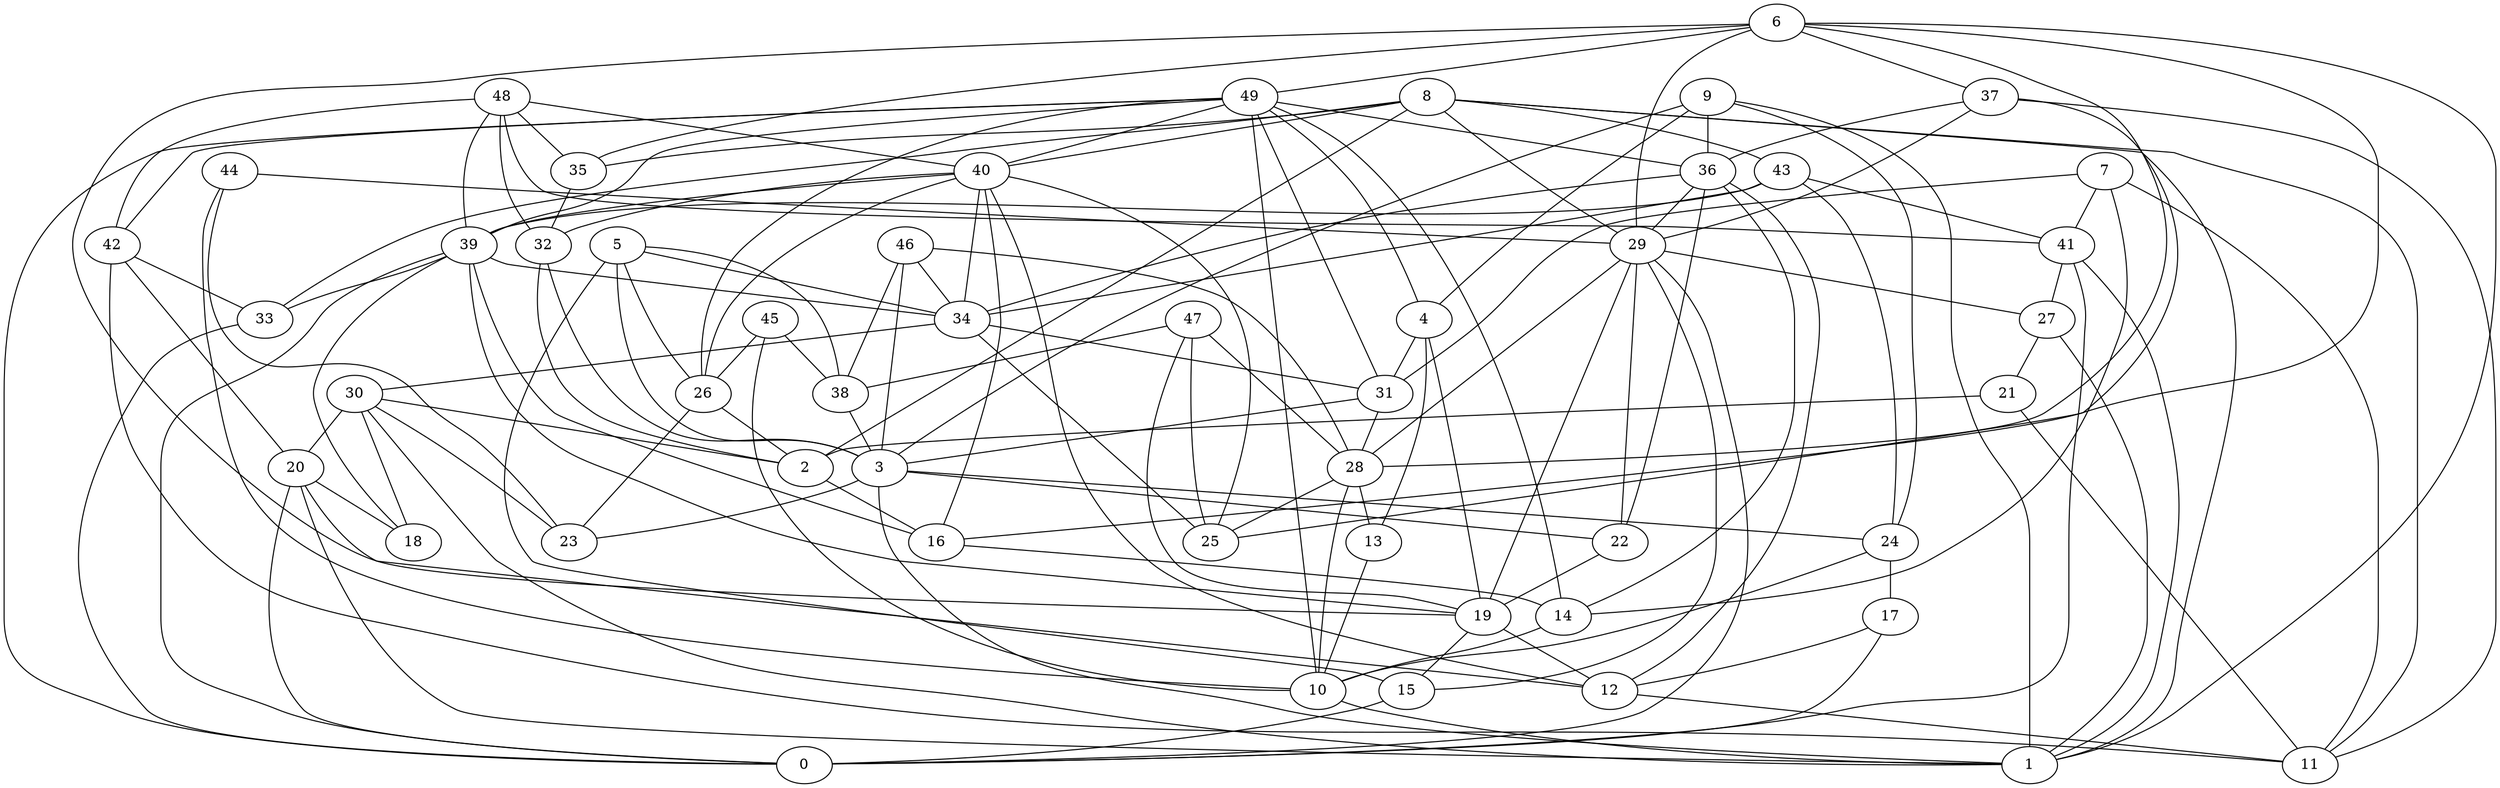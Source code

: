 digraph GG_graph {

subgraph G_graph {
edge [color = black]
"35" -> "32" [dir = none]
"27" -> "21" [dir = none]
"27" -> "1" [dir = none]
"22" -> "19" [dir = none]
"21" -> "11" [dir = none]
"21" -> "2" [dir = none]
"19" -> "12" [dir = none]
"19" -> "15" [dir = none]
"44" -> "23" [dir = none]
"44" -> "10" [dir = none]
"44" -> "29" [dir = none]
"12" -> "11" [dir = none]
"32" -> "2" [dir = none]
"32" -> "3" [dir = none]
"26" -> "2" [dir = none]
"26" -> "23" [dir = none]
"15" -> "0" [dir = none]
"5" -> "38" [dir = none]
"5" -> "3" [dir = none]
"5" -> "34" [dir = none]
"5" -> "26" [dir = none]
"5" -> "15" [dir = none]
"46" -> "3" [dir = none]
"46" -> "38" [dir = none]
"46" -> "28" [dir = none]
"46" -> "34" [dir = none]
"48" -> "42" [dir = none]
"48" -> "32" [dir = none]
"48" -> "39" [dir = none]
"48" -> "40" [dir = none]
"48" -> "41" [dir = none]
"48" -> "35" [dir = none]
"13" -> "10" [dir = none]
"37" -> "29" [dir = none]
"37" -> "25" [dir = none]
"37" -> "36" [dir = none]
"37" -> "11" [dir = none]
"7" -> "31" [dir = none]
"7" -> "41" [dir = none]
"7" -> "14" [dir = none]
"7" -> "11" [dir = none]
"10" -> "1" [dir = none]
"31" -> "3" [dir = none]
"31" -> "28" [dir = none]
"9" -> "36" [dir = none]
"9" -> "1" [dir = none]
"9" -> "3" [dir = none]
"9" -> "4" [dir = none]
"9" -> "24" [dir = none]
"33" -> "0" [dir = none]
"8" -> "1" [dir = none]
"8" -> "11" [dir = none]
"8" -> "40" [dir = none]
"8" -> "43" [dir = none]
"8" -> "33" [dir = none]
"8" -> "29" [dir = none]
"8" -> "35" [dir = none]
"8" -> "2" [dir = none]
"38" -> "3" [dir = none]
"39" -> "18" [dir = none]
"39" -> "19" [dir = none]
"39" -> "0" [dir = none]
"39" -> "34" [dir = none]
"39" -> "16" [dir = none]
"39" -> "33" [dir = none]
"14" -> "10" [dir = none]
"34" -> "25" [dir = none]
"34" -> "31" [dir = none]
"34" -> "30" [dir = none]
"42" -> "33" [dir = none]
"42" -> "11" [dir = none]
"42" -> "20" [dir = none]
"49" -> "26" [dir = none]
"49" -> "31" [dir = none]
"49" -> "36" [dir = none]
"49" -> "10" [dir = none]
"49" -> "0" [dir = none]
"49" -> "4" [dir = none]
"49" -> "42" [dir = none]
"49" -> "40" [dir = none]
"49" -> "39" [dir = none]
"49" -> "14" [dir = none]
"4" -> "13" [dir = none]
"4" -> "19" [dir = none]
"4" -> "31" [dir = none]
"43" -> "24" [dir = none]
"43" -> "41" [dir = none]
"43" -> "39" [dir = none]
"43" -> "34" [dir = none]
"36" -> "14" [dir = none]
"36" -> "34" [dir = none]
"36" -> "12" [dir = none]
"36" -> "29" [dir = none]
"36" -> "22" [dir = none]
"29" -> "0" [dir = none]
"29" -> "15" [dir = none]
"29" -> "22" [dir = none]
"29" -> "28" [dir = none]
"29" -> "27" [dir = none]
"29" -> "19" [dir = none]
"24" -> "17" [dir = none]
"24" -> "10" [dir = none]
"30" -> "20" [dir = none]
"30" -> "23" [dir = none]
"30" -> "18" [dir = none]
"30" -> "1" [dir = none]
"30" -> "2" [dir = none]
"45" -> "10" [dir = none]
"45" -> "38" [dir = none]
"45" -> "26" [dir = none]
"6" -> "29" [dir = none]
"6" -> "35" [dir = none]
"6" -> "19" [dir = none]
"6" -> "16" [dir = none]
"6" -> "37" [dir = none]
"6" -> "28" [dir = none]
"6" -> "1" [dir = none]
"6" -> "49" [dir = none]
"3" -> "23" [dir = none]
"3" -> "22" [dir = none]
"3" -> "24" [dir = none]
"3" -> "1" [dir = none]
"40" -> "32" [dir = none]
"40" -> "12" [dir = none]
"40" -> "25" [dir = none]
"40" -> "16" [dir = none]
"40" -> "39" [dir = none]
"40" -> "34" [dir = none]
"40" -> "26" [dir = none]
"17" -> "0" [dir = none]
"17" -> "12" [dir = none]
"41" -> "1" [dir = none]
"41" -> "27" [dir = none]
"41" -> "0" [dir = none]
"28" -> "10" [dir = none]
"28" -> "25" [dir = none]
"28" -> "13" [dir = none]
"20" -> "0" [dir = none]
"20" -> "12" [dir = none]
"20" -> "1" [dir = none]
"20" -> "18" [dir = none]
"16" -> "14" [dir = none]
"47" -> "19" [dir = none]
"47" -> "25" [dir = none]
"47" -> "38" [dir = none]
"47" -> "28" [dir = none]
"2" -> "16" [dir = none]
}

}
